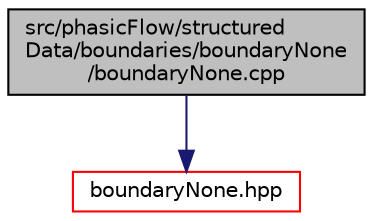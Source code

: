 digraph "src/phasicFlow/structuredData/boundaries/boundaryNone/boundaryNone.cpp"
{
 // LATEX_PDF_SIZE
  edge [fontname="Helvetica",fontsize="10",labelfontname="Helvetica",labelfontsize="10"];
  node [fontname="Helvetica",fontsize="10",shape=record];
  Node1 [label="src/phasicFlow/structured\lData/boundaries/boundaryNone\l/boundaryNone.cpp",height=0.2,width=0.4,color="black", fillcolor="grey75", style="filled", fontcolor="black",tooltip=" "];
  Node1 -> Node2 [color="midnightblue",fontsize="10",style="solid",fontname="Helvetica"];
  Node2 [label="boundaryNone.hpp",height=0.2,width=0.4,color="red", fillcolor="white", style="filled",URL="$boundaryNone_8hpp.html",tooltip=" "];
}
